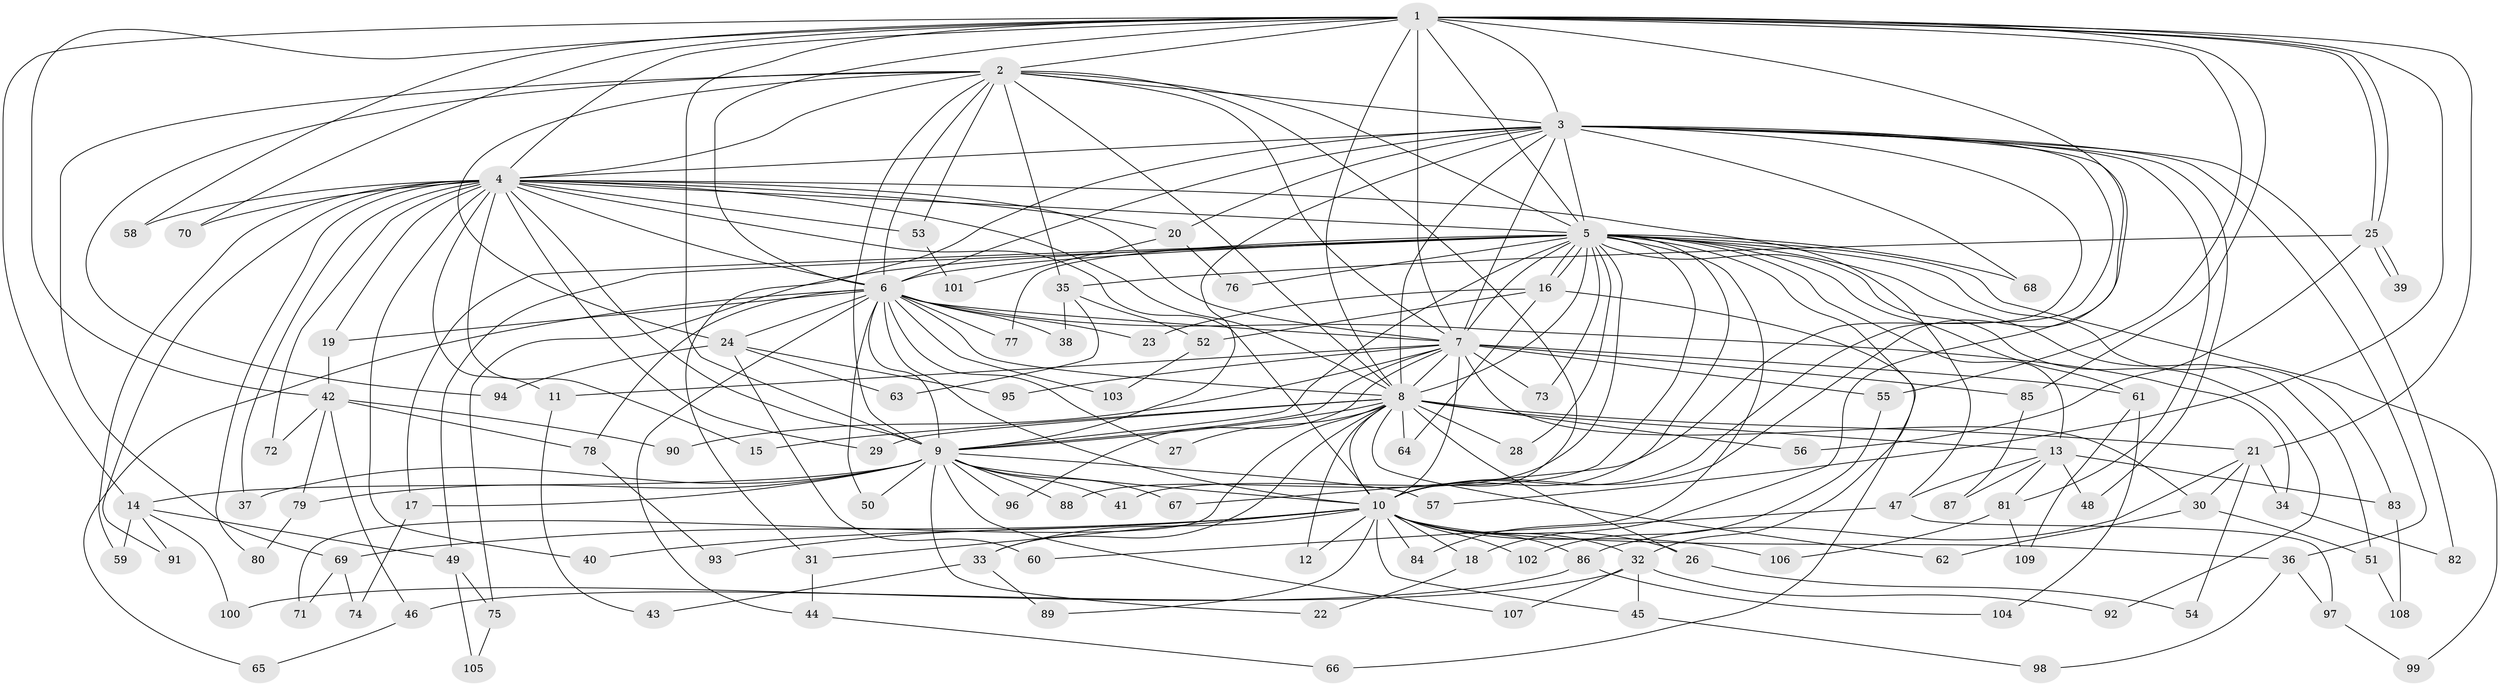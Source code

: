 // coarse degree distribution, {15: 0.029850746268656716, 19: 0.014925373134328358, 25: 0.014925373134328358, 20: 0.014925373134328358, 22: 0.014925373134328358, 18: 0.014925373134328358, 11: 0.014925373134328358, 5: 0.04477611940298507, 8: 0.029850746268656716, 6: 0.08955223880597014, 3: 0.14925373134328357, 4: 0.07462686567164178, 2: 0.4626865671641791, 1: 0.014925373134328358, 7: 0.014925373134328358}
// Generated by graph-tools (version 1.1) at 2025/49/03/04/25 22:49:57]
// undirected, 109 vertices, 243 edges
graph export_dot {
  node [color=gray90,style=filled];
  1;
  2;
  3;
  4;
  5;
  6;
  7;
  8;
  9;
  10;
  11;
  12;
  13;
  14;
  15;
  16;
  17;
  18;
  19;
  20;
  21;
  22;
  23;
  24;
  25;
  26;
  27;
  28;
  29;
  30;
  31;
  32;
  33;
  34;
  35;
  36;
  37;
  38;
  39;
  40;
  41;
  42;
  43;
  44;
  45;
  46;
  47;
  48;
  49;
  50;
  51;
  52;
  53;
  54;
  55;
  56;
  57;
  58;
  59;
  60;
  61;
  62;
  63;
  64;
  65;
  66;
  67;
  68;
  69;
  70;
  71;
  72;
  73;
  74;
  75;
  76;
  77;
  78;
  79;
  80;
  81;
  82;
  83;
  84;
  85;
  86;
  87;
  88;
  89;
  90;
  91;
  92;
  93;
  94;
  95;
  96;
  97;
  98;
  99;
  100;
  101;
  102;
  103;
  104;
  105;
  106;
  107;
  108;
  109;
  1 -- 2;
  1 -- 3;
  1 -- 4;
  1 -- 5;
  1 -- 6;
  1 -- 7;
  1 -- 8;
  1 -- 9;
  1 -- 10;
  1 -- 14;
  1 -- 21;
  1 -- 25;
  1 -- 25;
  1 -- 42;
  1 -- 55;
  1 -- 57;
  1 -- 58;
  1 -- 70;
  1 -- 85;
  2 -- 3;
  2 -- 4;
  2 -- 5;
  2 -- 6;
  2 -- 7;
  2 -- 8;
  2 -- 9;
  2 -- 10;
  2 -- 24;
  2 -- 35;
  2 -- 53;
  2 -- 69;
  2 -- 94;
  3 -- 4;
  3 -- 5;
  3 -- 6;
  3 -- 7;
  3 -- 8;
  3 -- 9;
  3 -- 10;
  3 -- 18;
  3 -- 20;
  3 -- 31;
  3 -- 36;
  3 -- 48;
  3 -- 67;
  3 -- 68;
  3 -- 81;
  3 -- 82;
  4 -- 5;
  4 -- 6;
  4 -- 7;
  4 -- 8;
  4 -- 9;
  4 -- 10;
  4 -- 11;
  4 -- 15;
  4 -- 19;
  4 -- 20;
  4 -- 29;
  4 -- 37;
  4 -- 40;
  4 -- 47;
  4 -- 53;
  4 -- 58;
  4 -- 59;
  4 -- 70;
  4 -- 72;
  4 -- 80;
  4 -- 91;
  5 -- 6;
  5 -- 7;
  5 -- 8;
  5 -- 9;
  5 -- 10;
  5 -- 13;
  5 -- 16;
  5 -- 16;
  5 -- 17;
  5 -- 28;
  5 -- 32;
  5 -- 41;
  5 -- 49;
  5 -- 51;
  5 -- 61;
  5 -- 68;
  5 -- 73;
  5 -- 75;
  5 -- 76;
  5 -- 77;
  5 -- 83;
  5 -- 84;
  5 -- 88;
  5 -- 92;
  5 -- 99;
  6 -- 7;
  6 -- 8;
  6 -- 9;
  6 -- 10;
  6 -- 19;
  6 -- 23;
  6 -- 24;
  6 -- 27;
  6 -- 34;
  6 -- 38;
  6 -- 44;
  6 -- 50;
  6 -- 65;
  6 -- 77;
  6 -- 78;
  6 -- 103;
  7 -- 8;
  7 -- 9;
  7 -- 10;
  7 -- 11;
  7 -- 30;
  7 -- 55;
  7 -- 61;
  7 -- 73;
  7 -- 85;
  7 -- 90;
  7 -- 95;
  7 -- 96;
  8 -- 9;
  8 -- 10;
  8 -- 12;
  8 -- 13;
  8 -- 15;
  8 -- 21;
  8 -- 26;
  8 -- 27;
  8 -- 28;
  8 -- 29;
  8 -- 33;
  8 -- 56;
  8 -- 62;
  8 -- 64;
  8 -- 71;
  9 -- 10;
  9 -- 14;
  9 -- 17;
  9 -- 22;
  9 -- 37;
  9 -- 41;
  9 -- 50;
  9 -- 57;
  9 -- 67;
  9 -- 79;
  9 -- 88;
  9 -- 96;
  9 -- 107;
  10 -- 12;
  10 -- 18;
  10 -- 26;
  10 -- 31;
  10 -- 32;
  10 -- 33;
  10 -- 36;
  10 -- 40;
  10 -- 45;
  10 -- 69;
  10 -- 84;
  10 -- 86;
  10 -- 89;
  10 -- 93;
  10 -- 102;
  10 -- 106;
  11 -- 43;
  13 -- 47;
  13 -- 48;
  13 -- 81;
  13 -- 83;
  13 -- 87;
  14 -- 49;
  14 -- 59;
  14 -- 91;
  14 -- 100;
  16 -- 23;
  16 -- 52;
  16 -- 64;
  16 -- 66;
  17 -- 74;
  18 -- 22;
  19 -- 42;
  20 -- 76;
  20 -- 101;
  21 -- 30;
  21 -- 34;
  21 -- 54;
  21 -- 86;
  24 -- 60;
  24 -- 63;
  24 -- 94;
  24 -- 95;
  25 -- 35;
  25 -- 39;
  25 -- 39;
  25 -- 56;
  26 -- 54;
  30 -- 51;
  30 -- 62;
  31 -- 44;
  32 -- 45;
  32 -- 46;
  32 -- 92;
  32 -- 107;
  33 -- 43;
  33 -- 89;
  34 -- 82;
  35 -- 38;
  35 -- 52;
  35 -- 63;
  36 -- 97;
  36 -- 98;
  42 -- 46;
  42 -- 72;
  42 -- 78;
  42 -- 79;
  42 -- 90;
  44 -- 66;
  45 -- 98;
  46 -- 65;
  47 -- 60;
  47 -- 97;
  49 -- 75;
  49 -- 105;
  51 -- 108;
  52 -- 103;
  53 -- 101;
  55 -- 102;
  61 -- 104;
  61 -- 109;
  69 -- 71;
  69 -- 74;
  75 -- 105;
  78 -- 93;
  79 -- 80;
  81 -- 106;
  81 -- 109;
  83 -- 108;
  85 -- 87;
  86 -- 100;
  86 -- 104;
  97 -- 99;
}

